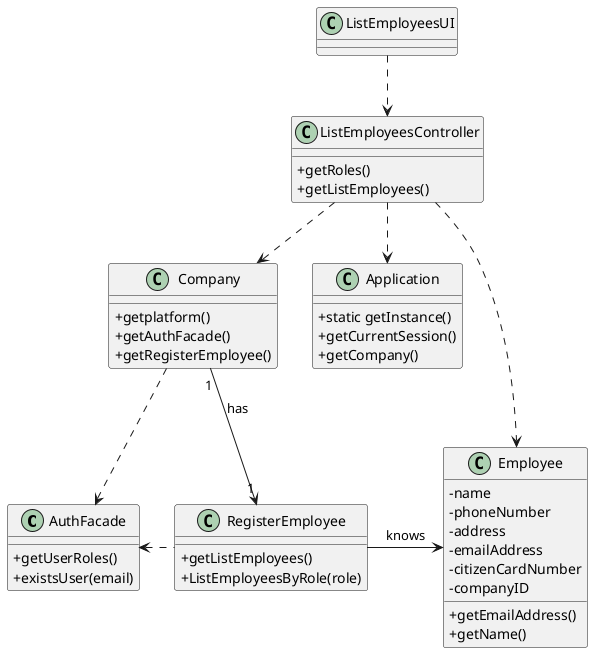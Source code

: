 @startuml
skinparam classAttributeIconSize 0


class AuthFacade{
+getUserRoles()
+existsUser(email)
}

class Application {
  +static getInstance()
  +getCurrentSession()
  +getCompany()

}

class Company {
+getplatform()
+getAuthFacade()
+getRegisterEmployee()
}

class Employee {
-name
-phoneNumber
-address
-emailAddress
-citizenCardNumber
-companyID
+getEmailAddress()
+getName()
}


class RegisterEmployee{
+getListEmployees()
+ListEmployeesByRole(role)

}






class ListEmployeesController {
+getRoles()
  +getListEmployees()




}

class ListEmployeesUI {

}

ListEmployeesUI ..> ListEmployeesController
ListEmployeesController ..> Application
ListEmployeesController ..> Company
Company ..> AuthFacade
RegisterEmployee .left.> AuthFacade
ListEmployeesController ..> Employee
Company "1" --> "1" RegisterEmployee : has
RegisterEmployee -right-> Employee : knows





@enduml